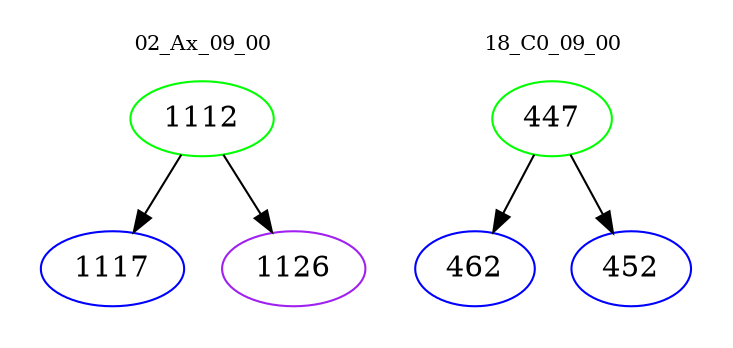 digraph{
subgraph cluster_0 {
color = white
label = "02_Ax_09_00";
fontsize=10;
T0_1112 [label="1112", color="green"]
T0_1112 -> T0_1117 [color="black"]
T0_1117 [label="1117", color="blue"]
T0_1112 -> T0_1126 [color="black"]
T0_1126 [label="1126", color="purple"]
}
subgraph cluster_1 {
color = white
label = "18_C0_09_00";
fontsize=10;
T1_447 [label="447", color="green"]
T1_447 -> T1_462 [color="black"]
T1_462 [label="462", color="blue"]
T1_447 -> T1_452 [color="black"]
T1_452 [label="452", color="blue"]
}
}
